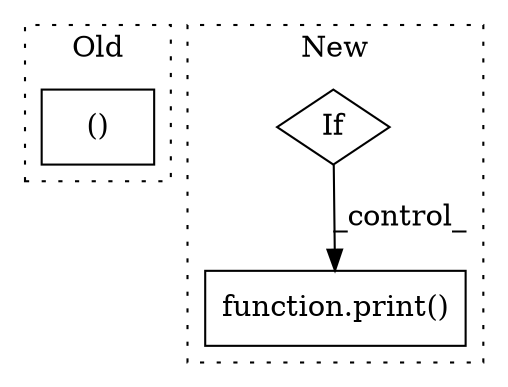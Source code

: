 digraph G {
subgraph cluster0 {
1 [label="()" a="54" s="2968" l="0" shape="box"];
label = "Old";
style="dotted";
}
subgraph cluster1 {
2 [label="function.print()" a="75" s="2741,2780" l="6,1" shape="box"];
3 [label="If" a="96" s="2707,2727" l="3,14" shape="diamond"];
label = "New";
style="dotted";
}
3 -> 2 [label="_control_"];
}